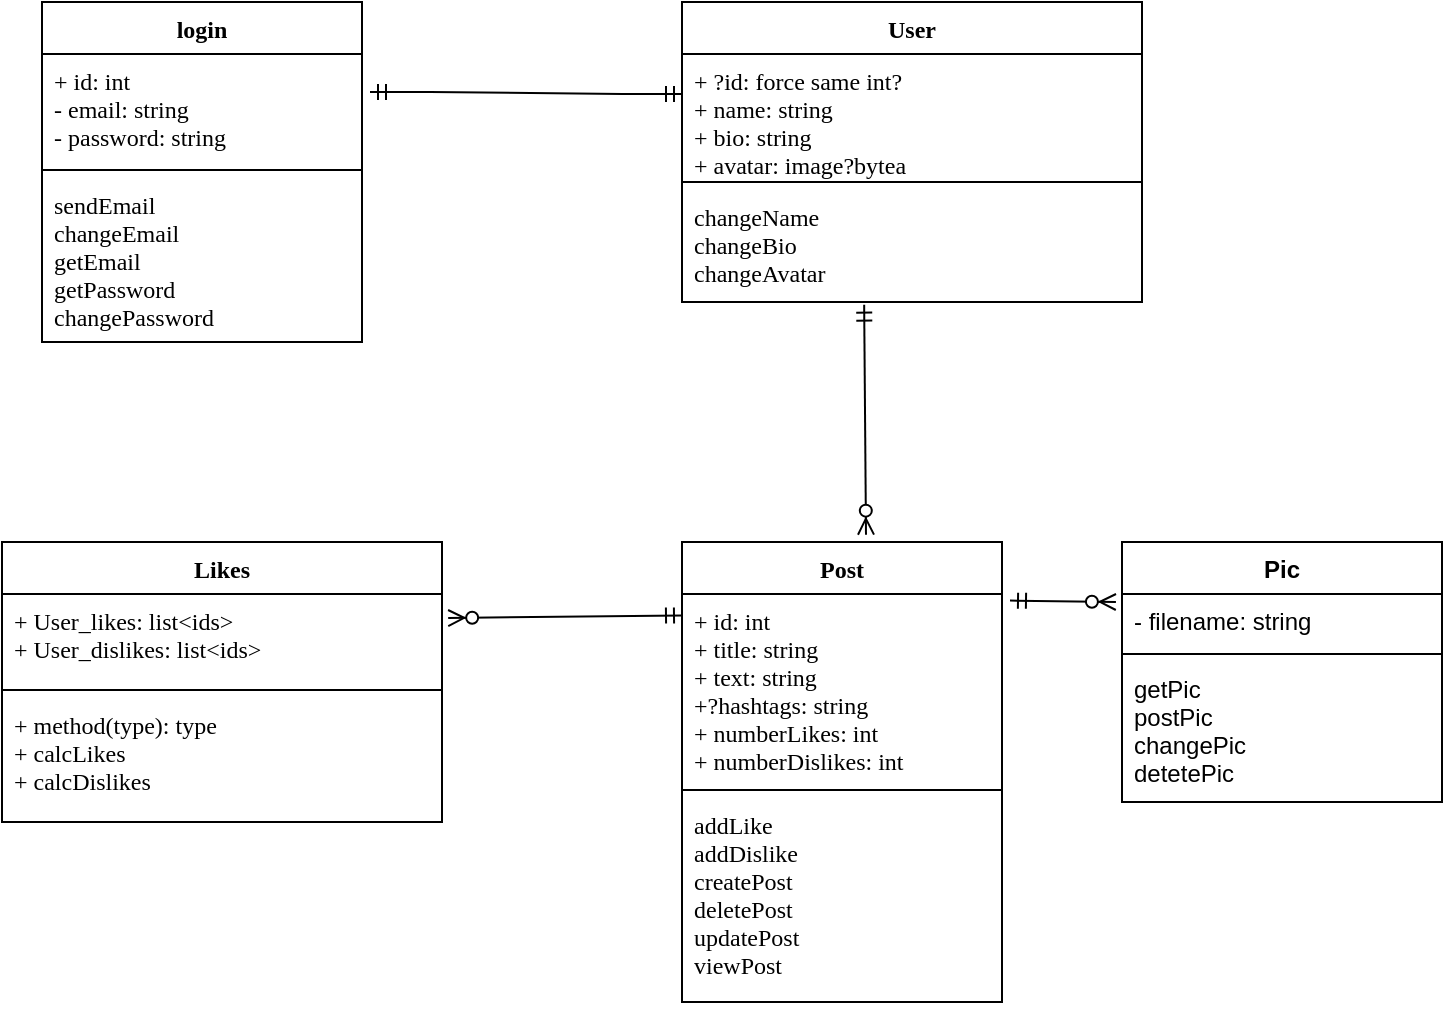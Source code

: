 <mxfile version="20.2.3" type="device"><diagram id="-N2lVIJgOPr81SQoKjbY" name="Сторінка-1"><mxGraphModel dx="1102" dy="865" grid="1" gridSize="10" guides="1" tooltips="1" connect="1" arrows="1" fold="1" page="1" pageScale="1" pageWidth="827" pageHeight="1169" math="0" shadow="0"><root><mxCell id="0"/><mxCell id="1" parent="0"/><mxCell id="yDxIKc8dE7wWZqBsDW1r-1" value="User" style="swimlane;fontStyle=1;align=center;verticalAlign=top;childLayout=stackLayout;horizontal=1;startSize=26;horizontalStack=0;resizeParent=1;resizeParentMax=0;resizeLast=0;collapsible=1;marginBottom=0;fontFamily=Lucida Console;" parent="1" vertex="1"><mxGeometry x="420" y="120" width="230" height="150" as="geometry"/></mxCell><mxCell id="yDxIKc8dE7wWZqBsDW1r-2" value="+ ?id: force same int?&#10;+ name: string&#10;+ bio: string&#10;+ avatar: image?bytea " style="text;strokeColor=none;fillColor=none;align=left;verticalAlign=top;spacingLeft=4;spacingRight=4;overflow=hidden;rotatable=0;points=[[0,0.5],[1,0.5]];portConstraint=eastwest;fontFamily=Lucida Console;" parent="yDxIKc8dE7wWZqBsDW1r-1" vertex="1"><mxGeometry y="26" width="230" height="60" as="geometry"/></mxCell><mxCell id="yDxIKc8dE7wWZqBsDW1r-3" value="" style="line;strokeWidth=1;fillColor=none;align=left;verticalAlign=middle;spacingTop=-1;spacingLeft=3;spacingRight=3;rotatable=0;labelPosition=right;points=[];portConstraint=eastwest;fontFamily=Lucida Console;" parent="yDxIKc8dE7wWZqBsDW1r-1" vertex="1"><mxGeometry y="86" width="230" height="8" as="geometry"/></mxCell><mxCell id="yDxIKc8dE7wWZqBsDW1r-4" value="changeName&#10;changeBio&#10;changeAvatar" style="text;strokeColor=none;fillColor=none;align=left;verticalAlign=top;spacingLeft=4;spacingRight=4;overflow=hidden;rotatable=0;points=[[0,0.5],[1,0.5]];portConstraint=eastwest;fontFamily=Lucida Console;" parent="yDxIKc8dE7wWZqBsDW1r-1" vertex="1"><mxGeometry y="94" width="230" height="56" as="geometry"/></mxCell><mxCell id="yDxIKc8dE7wWZqBsDW1r-5" value="login" style="swimlane;fontStyle=1;align=center;verticalAlign=top;childLayout=stackLayout;horizontal=1;startSize=26;horizontalStack=0;resizeParent=1;resizeParentMax=0;resizeLast=0;collapsible=1;marginBottom=0;fontFamily=Lucida Console;" parent="1" vertex="1"><mxGeometry x="100" y="120" width="160" height="170" as="geometry"/></mxCell><mxCell id="yDxIKc8dE7wWZqBsDW1r-6" value="+ id: int&#10;- email: string&#10;- password: string" style="text;strokeColor=none;fillColor=none;align=left;verticalAlign=top;spacingLeft=4;spacingRight=4;overflow=hidden;rotatable=0;points=[[0,0.5],[1,0.5]];portConstraint=eastwest;fontFamily=Lucida Console;" parent="yDxIKc8dE7wWZqBsDW1r-5" vertex="1"><mxGeometry y="26" width="160" height="54" as="geometry"/></mxCell><mxCell id="yDxIKc8dE7wWZqBsDW1r-7" value="" style="line;strokeWidth=1;fillColor=none;align=left;verticalAlign=middle;spacingTop=-1;spacingLeft=3;spacingRight=3;rotatable=0;labelPosition=right;points=[];portConstraint=eastwest;fontFamily=Lucida Console;" parent="yDxIKc8dE7wWZqBsDW1r-5" vertex="1"><mxGeometry y="80" width="160" height="8" as="geometry"/></mxCell><mxCell id="yDxIKc8dE7wWZqBsDW1r-8" value="sendEmail&#10;changeEmail&#10;getEmail&#10;getPassword&#10;changePassword" style="text;strokeColor=none;fillColor=none;align=left;verticalAlign=top;spacingLeft=4;spacingRight=4;overflow=hidden;rotatable=0;points=[[0,0.5],[1,0.5]];portConstraint=eastwest;fontFamily=Lucida Console;" parent="yDxIKc8dE7wWZqBsDW1r-5" vertex="1"><mxGeometry y="88" width="160" height="82" as="geometry"/></mxCell><mxCell id="yDxIKc8dE7wWZqBsDW1r-13" value="Post&#10;" style="swimlane;fontStyle=1;align=center;verticalAlign=top;childLayout=stackLayout;horizontal=1;startSize=26;horizontalStack=0;resizeParent=1;resizeParentMax=0;resizeLast=0;collapsible=1;marginBottom=0;fontFamily=Lucida Console;" parent="1" vertex="1"><mxGeometry x="420" y="390" width="160" height="230" as="geometry"/></mxCell><mxCell id="yDxIKc8dE7wWZqBsDW1r-14" value="+ id: int&#10;+ title: string&#10;+ text: string&#10;+?hashtags: string&#10;+ numberLikes: int&#10;+ numberDislikes: int&#10;" style="text;strokeColor=none;fillColor=none;align=left;verticalAlign=top;spacingLeft=4;spacingRight=4;overflow=hidden;rotatable=0;points=[[0,0.5],[1,0.5]];portConstraint=eastwest;fontFamily=Lucida Console;" parent="yDxIKc8dE7wWZqBsDW1r-13" vertex="1"><mxGeometry y="26" width="160" height="94" as="geometry"/></mxCell><mxCell id="yDxIKc8dE7wWZqBsDW1r-15" value="" style="line;strokeWidth=1;fillColor=none;align=left;verticalAlign=middle;spacingTop=-1;spacingLeft=3;spacingRight=3;rotatable=0;labelPosition=right;points=[];portConstraint=eastwest;fontFamily=Lucida Console;" parent="yDxIKc8dE7wWZqBsDW1r-13" vertex="1"><mxGeometry y="120" width="160" height="8" as="geometry"/></mxCell><mxCell id="yDxIKc8dE7wWZqBsDW1r-16" value="addLike&#10;addDislike&#10;createPost&#10;deletePost&#10;updatePost&#10;viewPost" style="text;strokeColor=none;fillColor=none;align=left;verticalAlign=top;spacingLeft=4;spacingRight=4;overflow=hidden;rotatable=0;points=[[0,0.5],[1,0.5]];portConstraint=eastwest;fontFamily=Lucida Console;" parent="yDxIKc8dE7wWZqBsDW1r-13" vertex="1"><mxGeometry y="128" width="160" height="102" as="geometry"/></mxCell><mxCell id="yDxIKc8dE7wWZqBsDW1r-19" value="Likes" style="swimlane;fontStyle=1;align=center;verticalAlign=top;childLayout=stackLayout;horizontal=1;startSize=26;horizontalStack=0;resizeParent=1;resizeParentMax=0;resizeLast=0;collapsible=1;marginBottom=0;fontFamily=Lucida Console;fontSize=12;" parent="1" vertex="1"><mxGeometry x="80" y="390" width="220" height="140" as="geometry"/></mxCell><mxCell id="yDxIKc8dE7wWZqBsDW1r-20" value="+ User_likes: list&lt;ids&gt;&#10;+ User_dislikes: list&lt;ids&gt;" style="text;strokeColor=none;fillColor=none;align=left;verticalAlign=top;spacingLeft=4;spacingRight=4;overflow=hidden;rotatable=0;points=[[0,0.5],[1,0.5]];portConstraint=eastwest;fontFamily=Lucida Console;fontSize=12;" parent="yDxIKc8dE7wWZqBsDW1r-19" vertex="1"><mxGeometry y="26" width="220" height="44" as="geometry"/></mxCell><mxCell id="yDxIKc8dE7wWZqBsDW1r-21" value="" style="line;strokeWidth=1;fillColor=none;align=left;verticalAlign=middle;spacingTop=-1;spacingLeft=3;spacingRight=3;rotatable=0;labelPosition=right;points=[];portConstraint=eastwest;fontFamily=Lucida Console;fontSize=12;" parent="yDxIKc8dE7wWZqBsDW1r-19" vertex="1"><mxGeometry y="70" width="220" height="8" as="geometry"/></mxCell><mxCell id="yDxIKc8dE7wWZqBsDW1r-22" value="+ method(type): type&#10;+ calcLikes&#10;+ calcDislikes" style="text;strokeColor=none;fillColor=none;align=left;verticalAlign=top;spacingLeft=4;spacingRight=4;overflow=hidden;rotatable=0;points=[[0,0.5],[1,0.5]];portConstraint=eastwest;fontFamily=Lucida Console;fontSize=12;" parent="yDxIKc8dE7wWZqBsDW1r-19" vertex="1"><mxGeometry y="78" width="220" height="62" as="geometry"/></mxCell><mxCell id="QYhB-dyY7tMq6eac9L3p-1" value="Pic&#10;" style="swimlane;fontStyle=1;align=center;verticalAlign=top;childLayout=stackLayout;horizontal=1;startSize=26;horizontalStack=0;resizeParent=1;resizeParentMax=0;resizeLast=0;collapsible=1;marginBottom=0;" parent="1" vertex="1"><mxGeometry x="640" y="390" width="160" height="130" as="geometry"/></mxCell><mxCell id="QYhB-dyY7tMq6eac9L3p-2" value="- filename: string" style="text;strokeColor=none;fillColor=none;align=left;verticalAlign=top;spacingLeft=4;spacingRight=4;overflow=hidden;rotatable=0;points=[[0,0.5],[1,0.5]];portConstraint=eastwest;" parent="QYhB-dyY7tMq6eac9L3p-1" vertex="1"><mxGeometry y="26" width="160" height="26" as="geometry"/></mxCell><mxCell id="QYhB-dyY7tMq6eac9L3p-3" value="" style="line;strokeWidth=1;fillColor=none;align=left;verticalAlign=middle;spacingTop=-1;spacingLeft=3;spacingRight=3;rotatable=0;labelPosition=right;points=[];portConstraint=eastwest;" parent="QYhB-dyY7tMq6eac9L3p-1" vertex="1"><mxGeometry y="52" width="160" height="8" as="geometry"/></mxCell><mxCell id="QYhB-dyY7tMq6eac9L3p-4" value="getPic&#10;postPic&#10;changePic&#10;detetePic" style="text;strokeColor=none;fillColor=none;align=left;verticalAlign=top;spacingLeft=4;spacingRight=4;overflow=hidden;rotatable=0;points=[[0,0.5],[1,0.5]];portConstraint=eastwest;" parent="QYhB-dyY7tMq6eac9L3p-1" vertex="1"><mxGeometry y="60" width="160" height="70" as="geometry"/></mxCell><mxCell id="QYhB-dyY7tMq6eac9L3p-10" value="" style="edgeStyle=entityRelationEdgeStyle;fontSize=12;html=1;endArrow=ERmandOne;startArrow=ERmandOne;rounded=0;entryX=0;entryY=0.333;entryDx=0;entryDy=0;entryPerimeter=0;exitX=1.025;exitY=0.352;exitDx=0;exitDy=0;exitPerimeter=0;" parent="1" source="yDxIKc8dE7wWZqBsDW1r-6" target="yDxIKc8dE7wWZqBsDW1r-2" edge="1"><mxGeometry width="100" height="100" relative="1" as="geometry"><mxPoint x="290" y="370" as="sourcePoint"/><mxPoint x="390" y="270" as="targetPoint"/></mxGeometry></mxCell><mxCell id="QYhB-dyY7tMq6eac9L3p-12" value="" style="fontSize=12;html=1;endArrow=ERzeroToMany;startArrow=ERmandOne;rounded=0;exitX=1.025;exitY=0.035;exitDx=0;exitDy=0;exitPerimeter=0;entryX=-0.019;entryY=0.154;entryDx=0;entryDy=0;entryPerimeter=0;" parent="1" source="yDxIKc8dE7wWZqBsDW1r-14" target="QYhB-dyY7tMq6eac9L3p-2" edge="1"><mxGeometry width="100" height="100" relative="1" as="geometry"><mxPoint x="230" y="370" as="sourcePoint"/><mxPoint x="330" y="270" as="targetPoint"/></mxGeometry></mxCell><mxCell id="QYhB-dyY7tMq6eac9L3p-13" value="" style="fontSize=12;html=1;endArrow=ERzeroToMany;startArrow=ERmandOne;rounded=0;exitX=0;exitY=0.114;exitDx=0;exitDy=0;exitPerimeter=0;entryX=1.014;entryY=0.273;entryDx=0;entryDy=0;entryPerimeter=0;" parent="1" source="yDxIKc8dE7wWZqBsDW1r-14" target="yDxIKc8dE7wWZqBsDW1r-20" edge="1"><mxGeometry width="100" height="100" relative="1" as="geometry"><mxPoint x="170" y="680" as="sourcePoint"/><mxPoint x="270" y="580" as="targetPoint"/></mxGeometry></mxCell><mxCell id="QYhB-dyY7tMq6eac9L3p-14" value="" style="fontSize=12;html=1;endArrow=ERzeroToMany;startArrow=ERmandOne;rounded=0;exitX=0.396;exitY=1.024;exitDx=0;exitDy=0;exitPerimeter=0;entryX=0.575;entryY=-0.016;entryDx=0;entryDy=0;entryPerimeter=0;" parent="1" source="yDxIKc8dE7wWZqBsDW1r-4" target="yDxIKc8dE7wWZqBsDW1r-13" edge="1"><mxGeometry width="100" height="100" relative="1" as="geometry"><mxPoint x="290" y="390" as="sourcePoint"/><mxPoint x="390" y="290" as="targetPoint"/></mxGeometry></mxCell></root></mxGraphModel></diagram></mxfile>